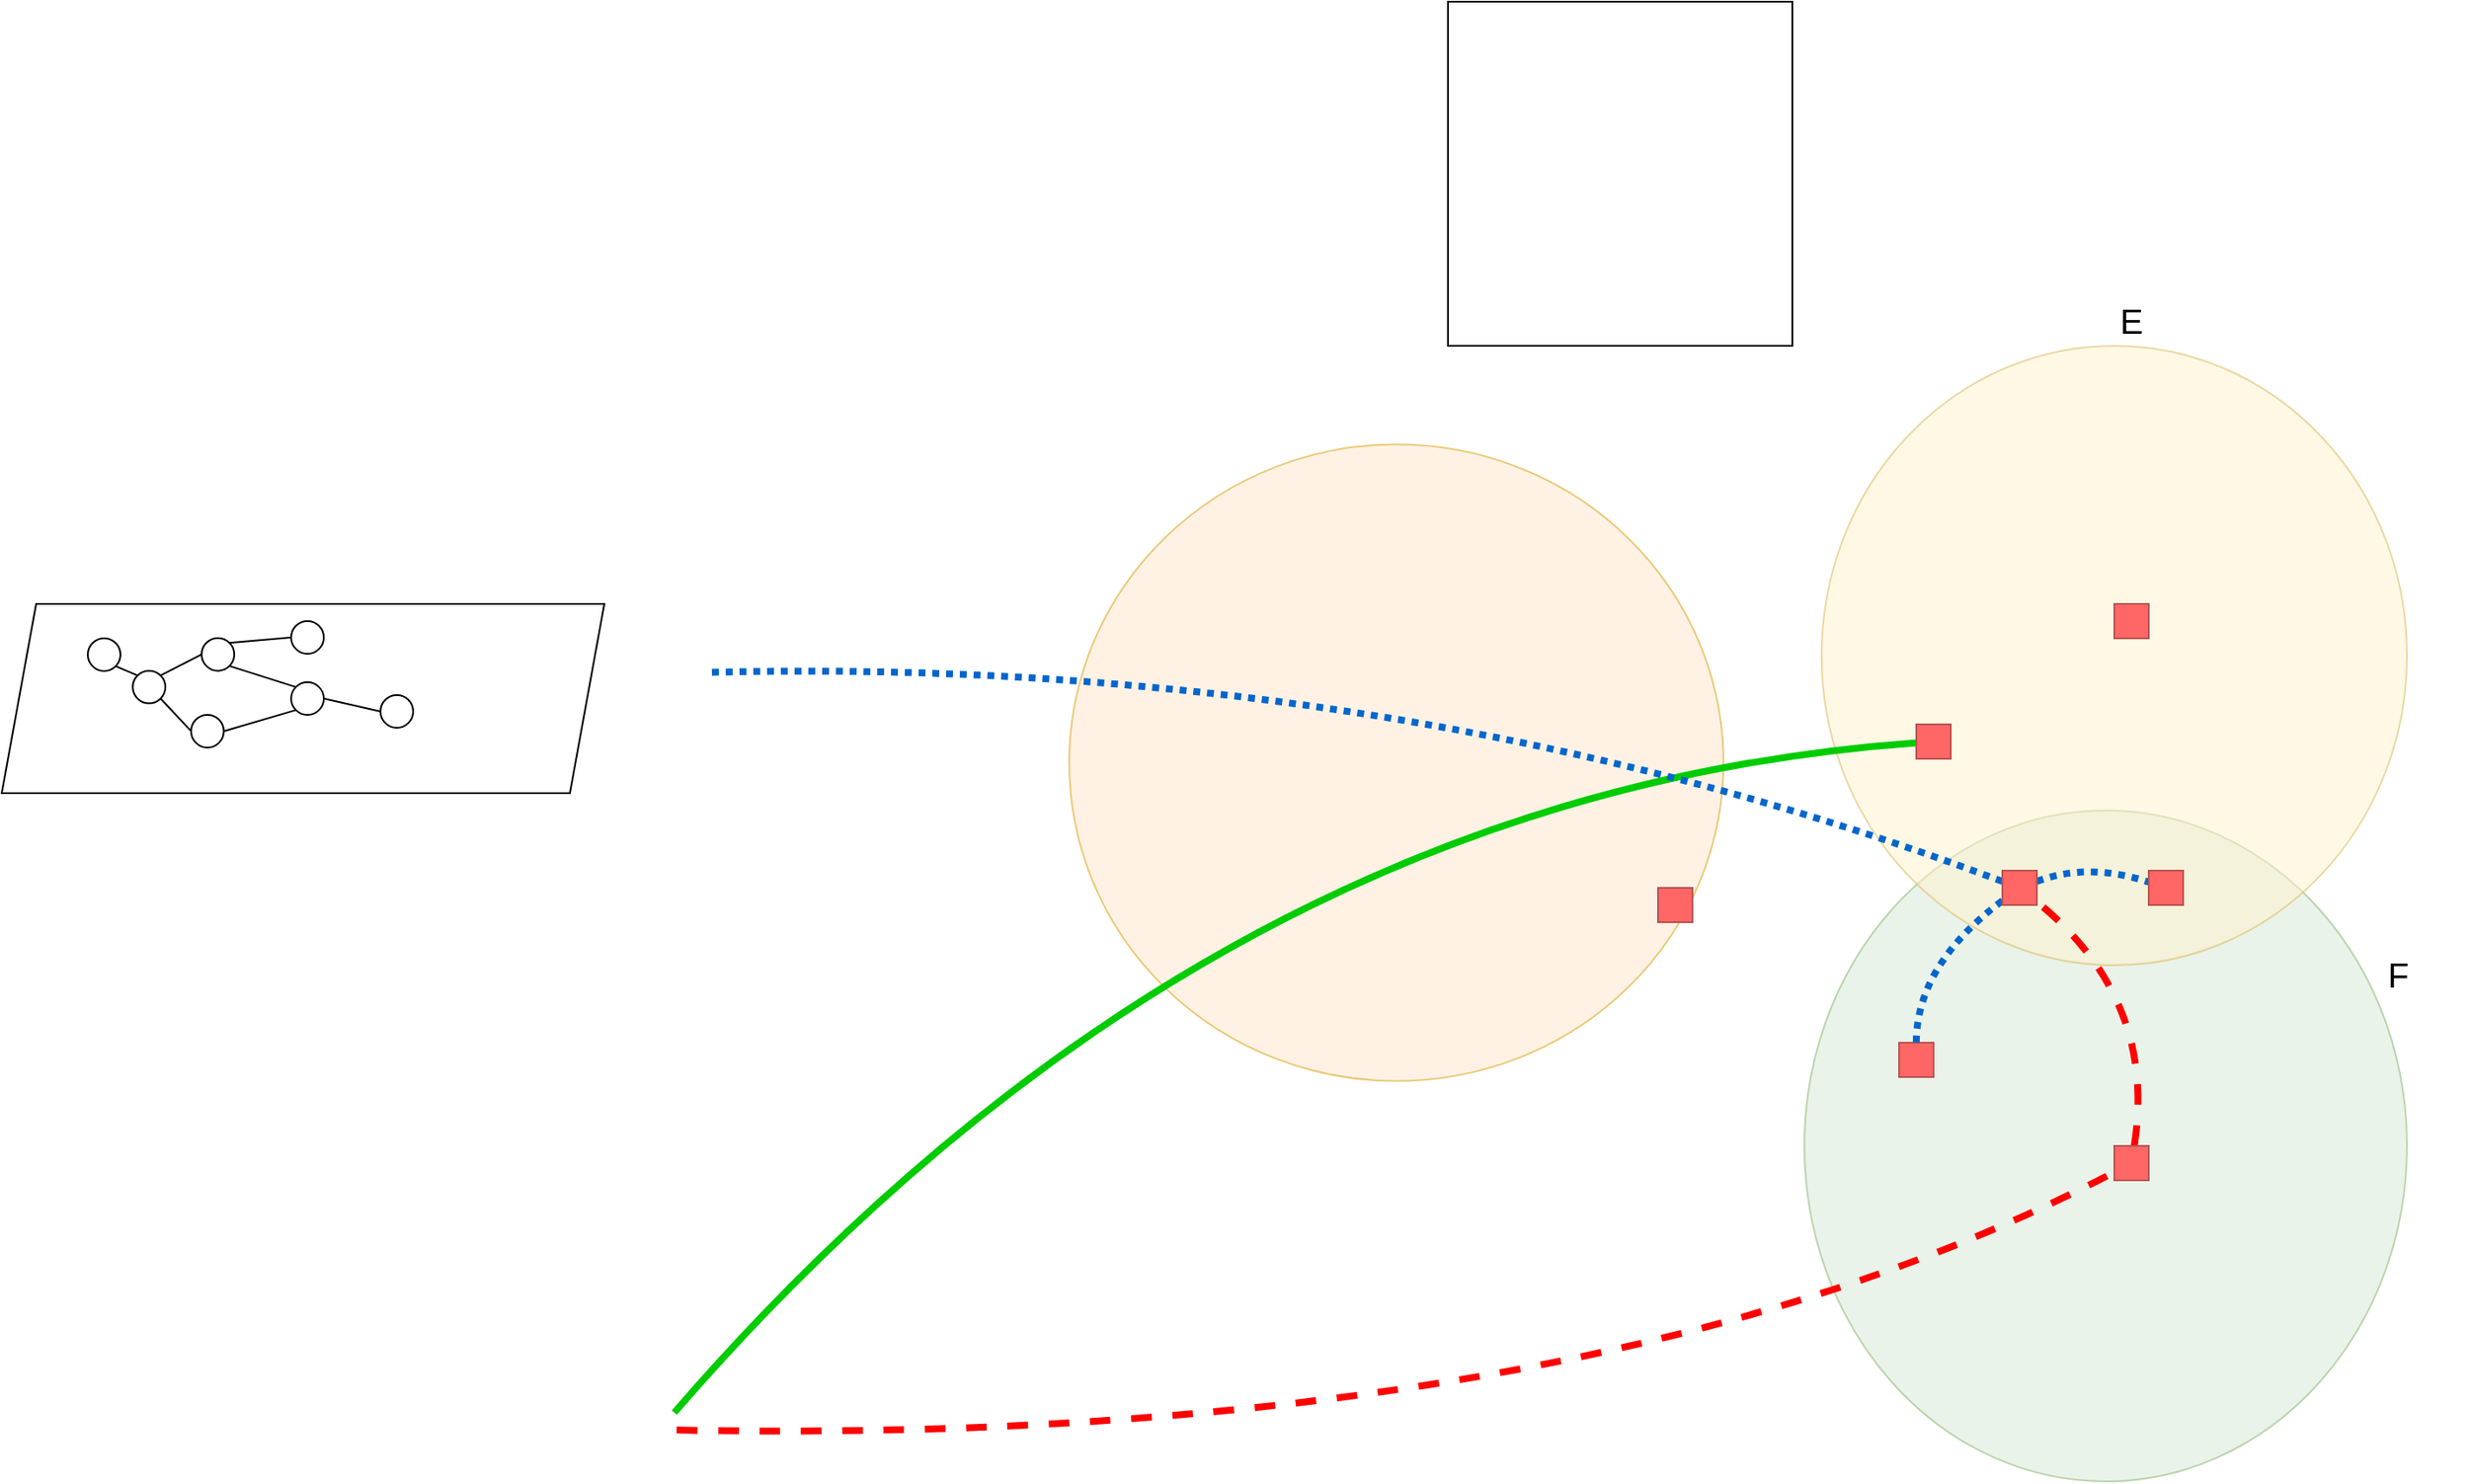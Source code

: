<mxfile version="22.1.11" type="github">
  <diagram name="Page-1" id="5987fedf-629e-85c4-6858-42fee31821dd">
    <mxGraphModel dx="1195" dy="630" grid="1" gridSize="10" guides="1" tooltips="1" connect="1" arrows="1" fold="1" page="1" pageScale="1.5" pageWidth="1169" pageHeight="826" background="none" math="0" shadow="0">
      <root>
        <mxCell id="0" style=";html=1;" />
        <mxCell id="1" style=";html=1;" parent="0" />
        <mxCell id="2a5a01dd2e413fbf-7" value="" style="ellipse;whiteSpace=wrap;html=1;rounded=0;shadow=0;strokeWidth=1;fillColor=#d5e8d4;fontSize=24;align=right;strokeColor=#82b366;opacity=50;" parent="1" vertex="1">
          <mxGeometry x="1217" y="539" width="350" height="390" as="geometry" />
        </mxCell>
        <mxCell id="2a5a01dd2e413fbf-8" value="" style="ellipse;whiteSpace=wrap;html=1;rounded=0;shadow=0;strokeWidth=1;fillColor=#ffe6cc;fontSize=24;align=right;strokeColor=#d79b00;opacity=50;" parent="1" vertex="1">
          <mxGeometry x="790" y="326.29" width="380" height="370" as="geometry" />
        </mxCell>
        <mxCell id="2a5a01dd2e413fbf-9" value="" style="ellipse;whiteSpace=wrap;html=1;rounded=0;shadow=0;strokeWidth=1;fillColor=#fff2cc;fontSize=24;align=right;strokeColor=#d6b656;opacity=50;" parent="1" vertex="1">
          <mxGeometry x="1227" y="269" width="340" height="360" as="geometry" />
        </mxCell>
        <mxCell id="2a5a01dd2e413fbf-35" style="edgeStyle=none;curved=1;html=1;endArrow=none;endFill=0;fontSize=24;strokeWidth=4;strokeColor=#00CC00;" parent="1" target="2a5a01dd2e413fbf-25" edge="1">
          <mxGeometry relative="1" as="geometry">
            <Array as="points">
              <mxPoint x="872" y="529" />
            </Array>
            <mxPoint x="560.649" y="889" as="sourcePoint" />
          </mxGeometry>
        </mxCell>
        <mxCell id="2a5a01dd2e413fbf-36" style="edgeStyle=none;curved=1;html=1;endArrow=none;endFill=0;strokeColor=#FF0000;strokeWidth=4;fontSize=24;dashed=1;" parent="1" target="2a5a01dd2e413fbf-21" edge="1">
          <mxGeometry relative="1" as="geometry">
            <mxPoint x="1572" y="829" as="targetPoint" />
            <Array as="points">
              <mxPoint x="1092" y="909" />
            </Array>
            <mxPoint x="562" y="899.185" as="sourcePoint" />
          </mxGeometry>
        </mxCell>
        <mxCell id="2a5a01dd2e413fbf-37" style="edgeStyle=none;curved=1;html=1;endArrow=none;endFill=0;strokeColor=#FF0000;strokeWidth=4;fontSize=24;dashed=1;" parent="1" source="2a5a01dd2e413fbf-21" target="2a5a01dd2e413fbf-23" edge="1">
          <mxGeometry relative="1" as="geometry">
            <Array as="points">
              <mxPoint x="1422" y="649" />
            </Array>
          </mxGeometry>
        </mxCell>
        <mxCell id="2a5a01dd2e413fbf-21" value="" style="whiteSpace=wrap;html=1;rounded=0;shadow=0;strokeWidth=1;fillColor=#FF6666;fontSize=24;align=right;strokeColor=#b85450;" parent="1" vertex="1">
          <mxGeometry x="1397" y="734" width="20" height="20" as="geometry" />
        </mxCell>
        <mxCell id="2a5a01dd2e413fbf-22" value="" style="whiteSpace=wrap;html=1;rounded=0;shadow=0;strokeWidth=1;fillColor=#FF6666;fontSize=24;align=right;strokeColor=#b85450;" parent="1" vertex="1">
          <mxGeometry x="1272" y="674" width="20" height="20" as="geometry" />
        </mxCell>
        <mxCell id="2a5a01dd2e413fbf-40" style="edgeStyle=none;curved=1;html=1;entryX=0.5;entryY=0;endArrow=none;endFill=0;strokeColor=#0066CC;strokeWidth=4;fontSize=24;dashed=1;dashPattern=1 1;" parent="1" source="2a5a01dd2e413fbf-23" target="2a5a01dd2e413fbf-22" edge="1">
          <mxGeometry relative="1" as="geometry">
            <Array as="points">
              <mxPoint x="1282" y="629" />
            </Array>
          </mxGeometry>
        </mxCell>
        <mxCell id="2a5a01dd2e413fbf-41" style="edgeStyle=none;curved=1;html=1;endArrow=none;endFill=0;strokeColor=#0066CC;strokeWidth=4;fontSize=24;dashed=1;dashPattern=1 1;" parent="1" source="2a5a01dd2e413fbf-23" target="2a5a01dd2e413fbf-24" edge="1">
          <mxGeometry relative="1" as="geometry">
            <Array as="points">
              <mxPoint x="1382" y="569" />
            </Array>
          </mxGeometry>
        </mxCell>
        <mxCell id="2a5a01dd2e413fbf-42" style="edgeStyle=none;curved=1;html=1;endArrow=none;endFill=0;strokeColor=#0066CC;strokeWidth=4;fontSize=24;dashed=1;dashPattern=1 1;" parent="1" source="2a5a01dd2e413fbf-23" edge="1">
          <mxGeometry relative="1" as="geometry">
            <mxPoint x="582" y="458.756" as="targetPoint" />
            <Array as="points">
              <mxPoint x="982" y="449" />
            </Array>
          </mxGeometry>
        </mxCell>
        <mxCell id="2a5a01dd2e413fbf-23" value="" style="whiteSpace=wrap;html=1;rounded=0;shadow=0;strokeWidth=1;fillColor=#FF6666;fontSize=24;align=right;strokeColor=#b85450;" parent="1" vertex="1">
          <mxGeometry x="1332" y="574" width="20" height="20" as="geometry" />
        </mxCell>
        <mxCell id="2a5a01dd2e413fbf-24" value="" style="whiteSpace=wrap;html=1;rounded=0;shadow=0;strokeWidth=1;fillColor=#FF6666;fontSize=24;align=right;strokeColor=#b85450;" parent="1" vertex="1">
          <mxGeometry x="1417" y="574" width="20" height="20" as="geometry" />
        </mxCell>
        <mxCell id="2a5a01dd2e413fbf-25" value="" style="whiteSpace=wrap;html=1;rounded=0;shadow=0;strokeWidth=1;fillColor=#FF6666;fontSize=24;align=right;strokeColor=#b85450;" parent="1" vertex="1">
          <mxGeometry x="1282" y="489" width="20" height="20" as="geometry" />
        </mxCell>
        <mxCell id="2a5a01dd2e413fbf-26" value="" style="whiteSpace=wrap;html=1;rounded=0;shadow=0;strokeWidth=1;fillColor=#FF6666;fontSize=24;align=right;strokeColor=#b85450;" parent="1" vertex="1">
          <mxGeometry x="1397" y="419" width="20" height="20" as="geometry" />
        </mxCell>
        <mxCell id="2a5a01dd2e413fbf-27" value="" style="whiteSpace=wrap;html=1;rounded=0;shadow=0;strokeWidth=1;fillColor=#FF6666;fontSize=24;align=right;strokeColor=#b85450;" parent="1" vertex="1">
          <mxGeometry x="1132" y="584" width="20" height="20" as="geometry" />
        </mxCell>
        <mxCell id="2a5a01dd2e413fbf-55" value="E" style="text;html=1;strokeColor=none;fillColor=none;align=center;verticalAlign=middle;whiteSpace=wrap;rounded=0;shadow=0;fontSize=20;" parent="1" vertex="1">
          <mxGeometry x="1367" y="239" width="80" height="30" as="geometry" />
        </mxCell>
        <mxCell id="2a5a01dd2e413fbf-56" value="F" style="text;html=1;strokeColor=none;fillColor=none;align=center;verticalAlign=middle;whiteSpace=wrap;rounded=0;shadow=0;fontSize=20;" parent="1" vertex="1">
          <mxGeometry x="1522" y="619" width="80" height="30" as="geometry" />
        </mxCell>
        <mxCell id="hikyYLfG7WnPkKnz8-AR-1" value="" style="whiteSpace=wrap;html=1;aspect=fixed;shadow=0;" vertex="1" parent="1">
          <mxGeometry x="1010" y="69" width="200" height="200" as="geometry" />
        </mxCell>
        <mxCell id="hikyYLfG7WnPkKnz8-AR-22" value="" style="shape=parallelogram;perimeter=parallelogramPerimeter;whiteSpace=wrap;html=1;fixedSize=1;rotation=0;direction=west;flipH=0;" vertex="1" parent="1">
          <mxGeometry x="170" y="419" width="350" height="110" as="geometry" />
        </mxCell>
        <mxCell id="hikyYLfG7WnPkKnz8-AR-2" value="" style="ellipse;whiteSpace=wrap;html=1;aspect=fixed;shadow=0;rotation=-90;" vertex="1" parent="1">
          <mxGeometry x="246.095" y="457.825" width="18.957" height="18.957" as="geometry" />
        </mxCell>
        <mxCell id="hikyYLfG7WnPkKnz8-AR-3" value="" style="endArrow=none;html=1;rounded=0;exitX=0.5;exitY=0;exitDx=0;exitDy=0;shadow=0;entryX=0;entryY=1;entryDx=0;entryDy=0;" edge="1" parent="1" source="hikyYLfG7WnPkKnz8-AR-7" target="hikyYLfG7WnPkKnz8-AR-2">
          <mxGeometry width="50" height="50" relative="1" as="geometry">
            <mxPoint x="316.095" y="643.865" as="sourcePoint" />
            <mxPoint x="260" y="470" as="targetPoint" />
          </mxGeometry>
        </mxCell>
        <mxCell id="hikyYLfG7WnPkKnz8-AR-4" value="" style="ellipse;whiteSpace=wrap;html=1;aspect=fixed;shadow=0;rotation=-90;" vertex="1" parent="1">
          <mxGeometry x="286.095" y="438.865" width="18.957" height="18.957" as="geometry" />
        </mxCell>
        <mxCell id="hikyYLfG7WnPkKnz8-AR-6" value="" style="ellipse;whiteSpace=wrap;html=1;aspect=fixed;shadow=0;rotation=-90;" vertex="1" parent="1">
          <mxGeometry x="338.095" y="464.525" width="18.957" height="18.957" as="geometry" />
        </mxCell>
        <mxCell id="hikyYLfG7WnPkKnz8-AR-7" value="" style="ellipse;whiteSpace=wrap;html=1;aspect=fixed;shadow=0;rotation=-90;" vertex="1" parent="1">
          <mxGeometry x="279.995" y="483.485" width="18.957" height="18.957" as="geometry" />
        </mxCell>
        <mxCell id="hikyYLfG7WnPkKnz8-AR-10" value="" style="ellipse;whiteSpace=wrap;html=1;aspect=fixed;shadow=0;rotation=-90;" vertex="1" parent="1">
          <mxGeometry x="338.095" y="429.005" width="18.957" height="18.957" as="geometry" />
        </mxCell>
        <mxCell id="hikyYLfG7WnPkKnz8-AR-14" value="" style="endArrow=none;html=1;rounded=0;exitX=0;exitY=0;exitDx=0;exitDy=0;entryX=0.5;entryY=1;entryDx=0;entryDy=0;shadow=0;" edge="1" parent="1" source="hikyYLfG7WnPkKnz8-AR-6" target="hikyYLfG7WnPkKnz8-AR-7">
          <mxGeometry width="50" height="50" relative="1" as="geometry">
            <mxPoint x="336.095" y="581.865" as="sourcePoint" />
            <mxPoint x="286.095" y="519.865" as="targetPoint" />
          </mxGeometry>
        </mxCell>
        <mxCell id="hikyYLfG7WnPkKnz8-AR-15" value="" style="endArrow=none;html=1;rounded=0;entryX=0;entryY=1;entryDx=0;entryDy=0;exitX=1;exitY=0;exitDx=0;exitDy=0;shadow=0;" edge="1" parent="1" source="hikyYLfG7WnPkKnz8-AR-6" target="hikyYLfG7WnPkKnz8-AR-4">
          <mxGeometry width="50" height="50" relative="1" as="geometry">
            <mxPoint x="306.095" y="425.865" as="sourcePoint" />
            <mxPoint x="256.095" y="373.865" as="targetPoint" />
          </mxGeometry>
        </mxCell>
        <mxCell id="hikyYLfG7WnPkKnz8-AR-16" value="" style="endArrow=none;html=1;rounded=0;entryX=1;entryY=1;entryDx=0;entryDy=0;shadow=0;exitX=0.5;exitY=0;exitDx=0;exitDy=0;" edge="1" parent="1" source="hikyYLfG7WnPkKnz8-AR-4" target="hikyYLfG7WnPkKnz8-AR-2">
          <mxGeometry width="50" height="50" relative="1" as="geometry">
            <mxPoint x="290" y="450" as="sourcePoint" />
            <mxPoint x="276.095" y="454.865" as="targetPoint" />
          </mxGeometry>
        </mxCell>
        <mxCell id="hikyYLfG7WnPkKnz8-AR-17" value="" style="endArrow=none;html=1;rounded=0;exitX=0.5;exitY=0;exitDx=0;exitDy=0;shadow=0;entryX=1;entryY=1;entryDx=0;entryDy=0;" edge="1" parent="1" source="hikyYLfG7WnPkKnz8-AR-10" target="hikyYLfG7WnPkKnz8-AR-4">
          <mxGeometry width="50" height="50" relative="1" as="geometry">
            <mxPoint x="369.095" y="350.865" as="sourcePoint" />
            <mxPoint x="310" y="449" as="targetPoint" />
          </mxGeometry>
        </mxCell>
        <mxCell id="hikyYLfG7WnPkKnz8-AR-23" value="" style="ellipse;whiteSpace=wrap;html=1;aspect=fixed;shadow=0;rotation=-90;" vertex="1" parent="1">
          <mxGeometry x="389.995" y="471.985" width="18.957" height="18.957" as="geometry" />
        </mxCell>
        <mxCell id="hikyYLfG7WnPkKnz8-AR-25" value="" style="endArrow=none;html=1;rounded=0;entryX=0.5;entryY=1;entryDx=0;entryDy=0;exitX=0.5;exitY=0;exitDx=0;exitDy=0;" edge="1" parent="1" source="hikyYLfG7WnPkKnz8-AR-23" target="hikyYLfG7WnPkKnz8-AR-6">
          <mxGeometry width="50" height="50" relative="1" as="geometry">
            <mxPoint x="396.095" y="547.865" as="sourcePoint" />
            <mxPoint x="356.095" y="547.865" as="targetPoint" />
          </mxGeometry>
        </mxCell>
        <mxCell id="hikyYLfG7WnPkKnz8-AR-31" style="edgeStyle=orthogonalEdgeStyle;rounded=0;orthogonalLoop=1;jettySize=auto;html=1;exitX=0.5;exitY=0;exitDx=0;exitDy=0;" edge="1" parent="1" source="hikyYLfG7WnPkKnz8-AR-22" target="hikyYLfG7WnPkKnz8-AR-22">
          <mxGeometry relative="1" as="geometry" />
        </mxCell>
        <mxCell id="hikyYLfG7WnPkKnz8-AR-32" value="" style="ellipse;whiteSpace=wrap;html=1;aspect=fixed;shadow=0;rotation=-90;" vertex="1" parent="1">
          <mxGeometry x="219.995" y="439.005" width="18.957" height="18.957" as="geometry" />
        </mxCell>
        <mxCell id="hikyYLfG7WnPkKnz8-AR-33" value="" style="endArrow=none;html=1;rounded=0;exitX=0;exitY=1;exitDx=0;exitDy=0;shadow=0;entryX=1;entryY=0;entryDx=0;entryDy=0;" edge="1" parent="1" source="hikyYLfG7WnPkKnz8-AR-32" target="hikyYLfG7WnPkKnz8-AR-2">
          <mxGeometry width="50" height="50" relative="1" as="geometry">
            <mxPoint x="348" y="448" as="sourcePoint" />
            <mxPoint x="312" y="452" as="targetPoint" />
          </mxGeometry>
        </mxCell>
        <mxCell id="hikyYLfG7WnPkKnz8-AR-47" style="edgeStyle=orthogonalEdgeStyle;rounded=0;orthogonalLoop=1;jettySize=auto;html=1;exitX=0.5;exitY=0;exitDx=0;exitDy=0;" edge="1" parent="1">
          <mxGeometry relative="1" as="geometry">
            <mxPoint x="315" y="410" as="sourcePoint" />
            <mxPoint x="315" y="410" as="targetPoint" />
          </mxGeometry>
        </mxCell>
      </root>
    </mxGraphModel>
  </diagram>
</mxfile>
